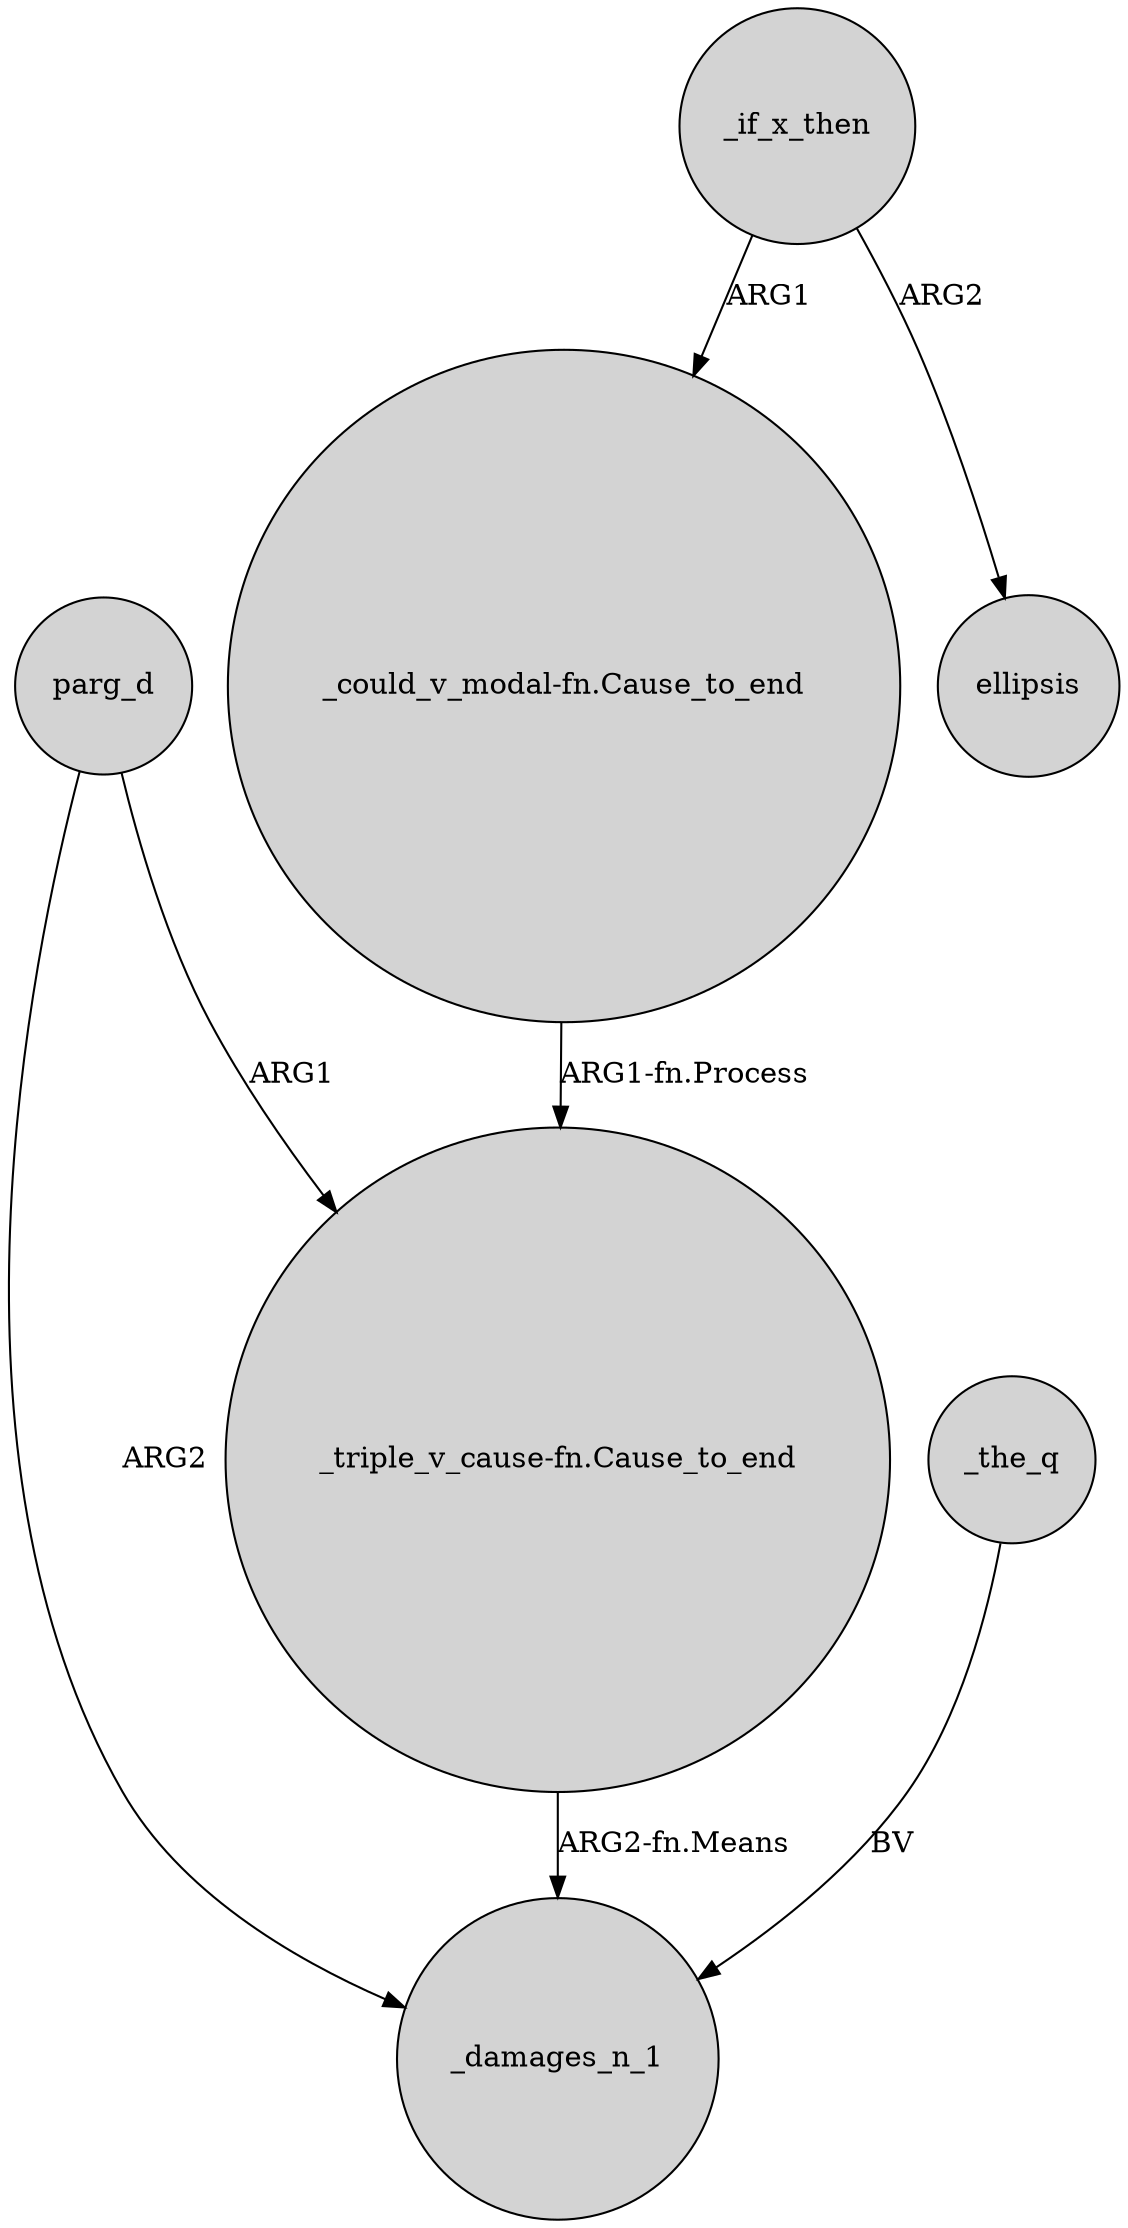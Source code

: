 digraph {
	node [shape=circle style=filled]
	"_could_v_modal-fn.Cause_to_end" -> "_triple_v_cause-fn.Cause_to_end" [label="ARG1-fn.Process"]
	parg_d -> _damages_n_1 [label=ARG2]
	parg_d -> "_triple_v_cause-fn.Cause_to_end" [label=ARG1]
	_the_q -> _damages_n_1 [label=BV]
	"_triple_v_cause-fn.Cause_to_end" -> _damages_n_1 [label="ARG2-fn.Means"]
	_if_x_then -> "_could_v_modal-fn.Cause_to_end" [label=ARG1]
	_if_x_then -> ellipsis [label=ARG2]
}
